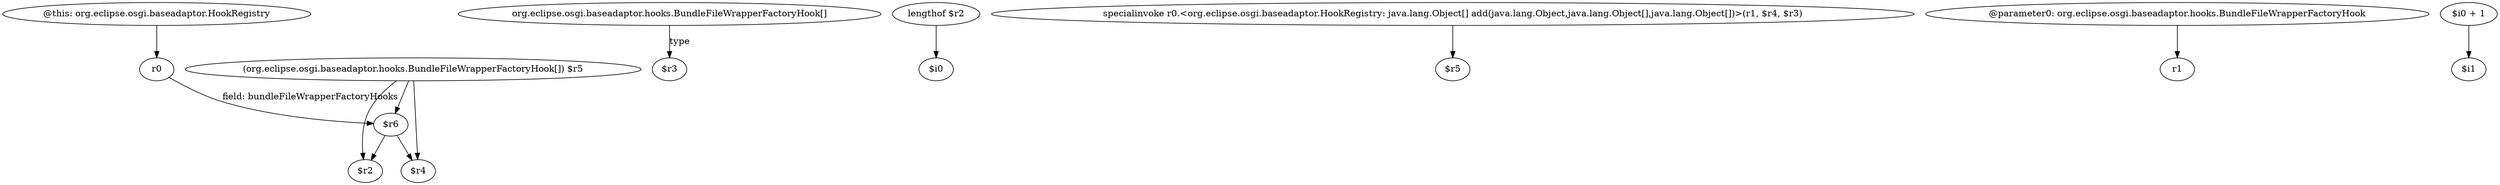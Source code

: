 digraph g {
0[label="(org.eclipse.osgi.baseadaptor.hooks.BundleFileWrapperFactoryHook[]) $r5"]
1[label="$r6"]
0->1[label=""]
2[label="org.eclipse.osgi.baseadaptor.hooks.BundleFileWrapperFactoryHook[]"]
3[label="$r3"]
2->3[label="type"]
4[label="$r2"]
0->4[label=""]
5[label="$r4"]
1->5[label=""]
6[label="r0"]
6->1[label="field: bundleFileWrapperFactoryHooks"]
7[label="lengthof $r2"]
8[label="$i0"]
7->8[label=""]
9[label="specialinvoke r0.<org.eclipse.osgi.baseadaptor.HookRegistry: java.lang.Object[] add(java.lang.Object,java.lang.Object[],java.lang.Object[])>(r1, $r4, $r3)"]
10[label="$r5"]
9->10[label=""]
11[label="@parameter0: org.eclipse.osgi.baseadaptor.hooks.BundleFileWrapperFactoryHook"]
12[label="r1"]
11->12[label=""]
13[label="$i0 + 1"]
14[label="$i1"]
13->14[label=""]
0->5[label=""]
15[label="@this: org.eclipse.osgi.baseadaptor.HookRegistry"]
15->6[label=""]
1->4[label=""]
}